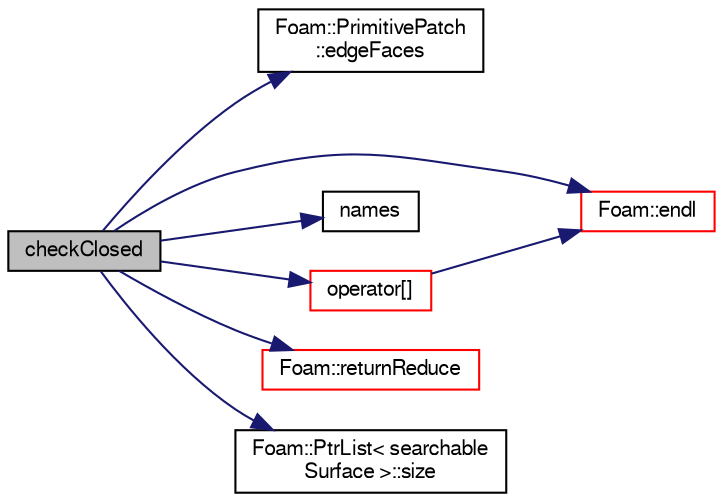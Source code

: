 digraph "checkClosed"
{
  bgcolor="transparent";
  edge [fontname="FreeSans",fontsize="10",labelfontname="FreeSans",labelfontsize="10"];
  node [fontname="FreeSans",fontsize="10",shape=record];
  rankdir="LR";
  Node767 [label="checkClosed",height=0.2,width=0.4,color="black", fillcolor="grey75", style="filled", fontcolor="black"];
  Node767 -> Node768 [color="midnightblue",fontsize="10",style="solid",fontname="FreeSans"];
  Node768 [label="Foam::PrimitivePatch\l::edgeFaces",height=0.2,width=0.4,color="black",URL="$a27538.html#ad38ecd2902727a890ebd437731c271c8",tooltip="Return edge-face addressing. "];
  Node767 -> Node769 [color="midnightblue",fontsize="10",style="solid",fontname="FreeSans"];
  Node769 [label="Foam::endl",height=0.2,width=0.4,color="red",URL="$a21124.html#a2db8fe02a0d3909e9351bb4275b23ce4",tooltip="Add newline and flush stream. "];
  Node767 -> Node771 [color="midnightblue",fontsize="10",style="solid",fontname="FreeSans"];
  Node771 [label="names",height=0.2,width=0.4,color="black",URL="$a25246.html#a27d373299f0deccc315cf7b63994d8f9"];
  Node767 -> Node772 [color="midnightblue",fontsize="10",style="solid",fontname="FreeSans"];
  Node772 [label="operator[]",height=0.2,width=0.4,color="red",URL="$a25246.html#a7688f42df60462606ca8fa3ac04c8679",tooltip="Return const reference to searchableSurface by name. "];
  Node772 -> Node769 [color="midnightblue",fontsize="10",style="solid",fontname="FreeSans"];
  Node767 -> Node830 [color="midnightblue",fontsize="10",style="solid",fontname="FreeSans"];
  Node830 [label="Foam::returnReduce",height=0.2,width=0.4,color="red",URL="$a21124.html#a8d528a67d2a9c6fe4fb94bc86872624b"];
  Node767 -> Node848 [color="midnightblue",fontsize="10",style="solid",fontname="FreeSans"];
  Node848 [label="Foam::PtrList\< searchable\lSurface \>::size",height=0.2,width=0.4,color="black",URL="$a25914.html#a47b3bf30da1eb3ab8076b5fbe00e0494",tooltip="Return the number of elements in the PtrList. "];
}
